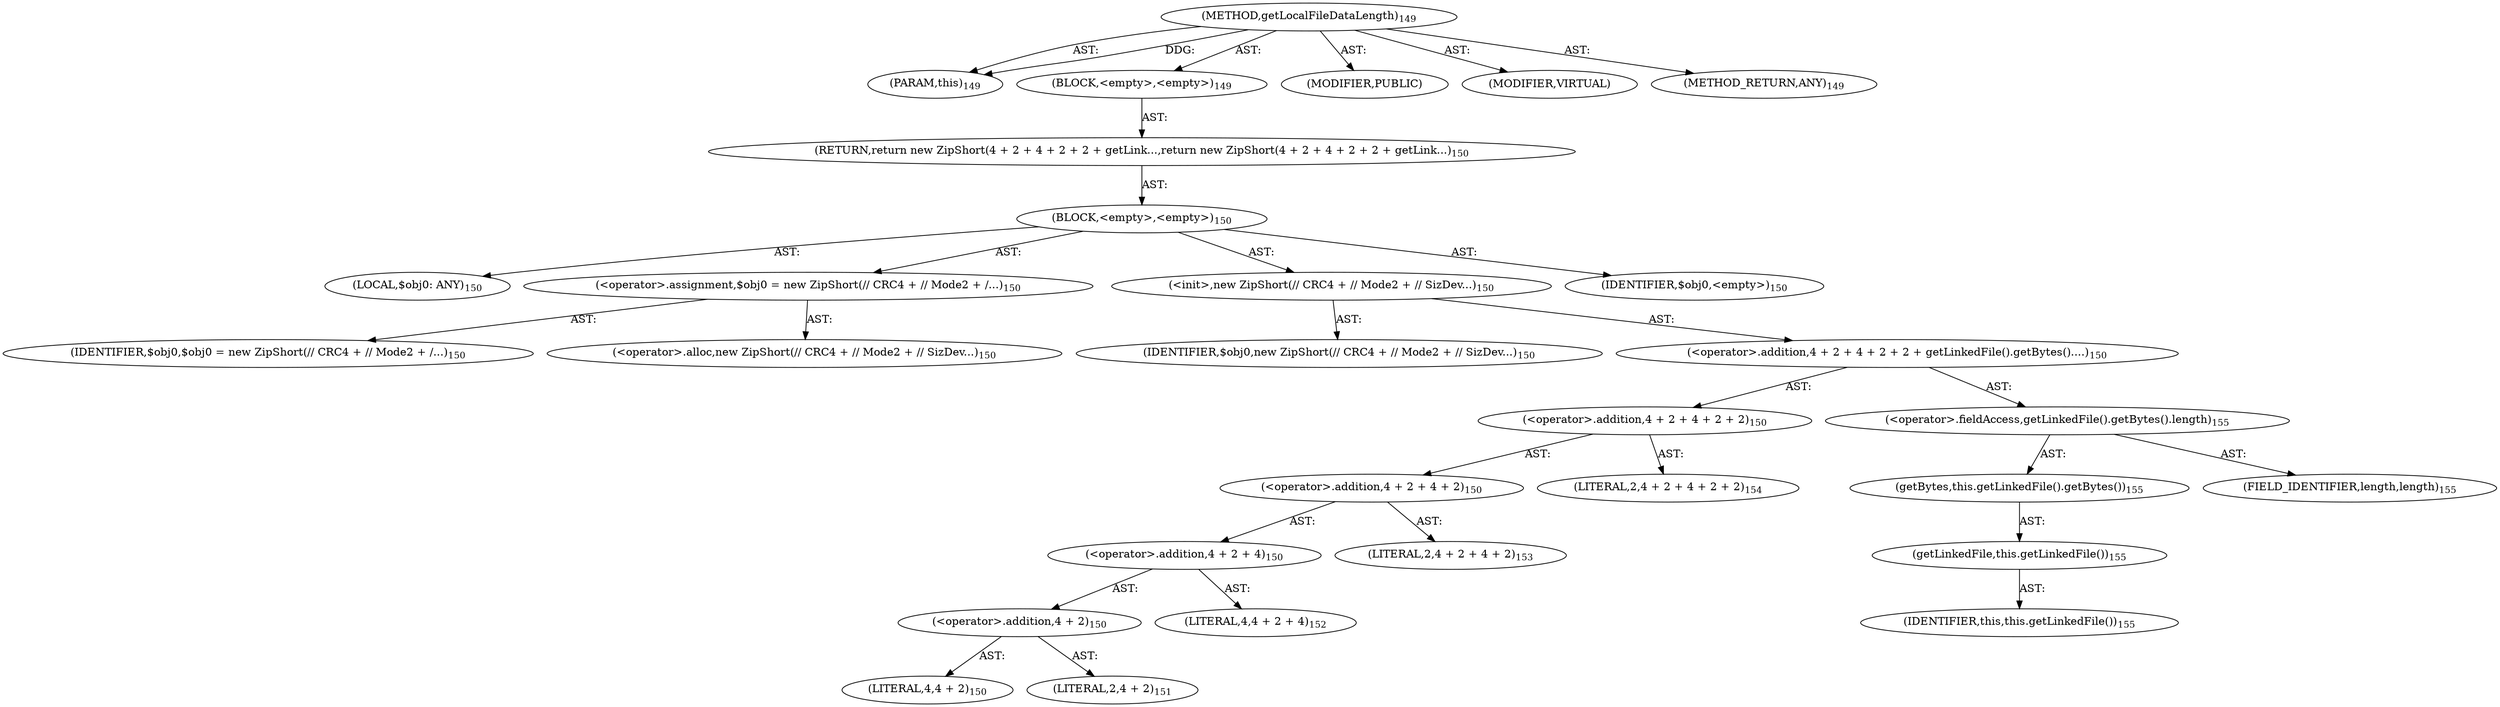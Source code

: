 digraph "getLocalFileDataLength" {  
"111669149698" [label = <(METHOD,getLocalFileDataLength)<SUB>149</SUB>> ]
"115964116992" [label = <(PARAM,this)<SUB>149</SUB>> ]
"25769803778" [label = <(BLOCK,&lt;empty&gt;,&lt;empty&gt;)<SUB>149</SUB>> ]
"146028888065" [label = <(RETURN,return new ZipShort(4 + 2 + 4 + 2 + 2 + getLink...,return new ZipShort(4 + 2 + 4 + 2 + 2 + getLink...)<SUB>150</SUB>> ]
"25769803779" [label = <(BLOCK,&lt;empty&gt;,&lt;empty&gt;)<SUB>150</SUB>> ]
"94489280512" [label = <(LOCAL,$obj0: ANY)<SUB>150</SUB>> ]
"30064771088" [label = <(&lt;operator&gt;.assignment,$obj0 = new ZipShort(// CRC
4 + // Mode
2 + /...)<SUB>150</SUB>> ]
"68719476764" [label = <(IDENTIFIER,$obj0,$obj0 = new ZipShort(// CRC
4 + // Mode
2 + /...)<SUB>150</SUB>> ]
"30064771089" [label = <(&lt;operator&gt;.alloc,new ZipShort(// CRC
4 + // Mode
2 + // SizDev...)<SUB>150</SUB>> ]
"30064771090" [label = <(&lt;init&gt;,new ZipShort(// CRC
4 + // Mode
2 + // SizDev...)<SUB>150</SUB>> ]
"68719476765" [label = <(IDENTIFIER,$obj0,new ZipShort(// CRC
4 + // Mode
2 + // SizDev...)<SUB>150</SUB>> ]
"30064771091" [label = <(&lt;operator&gt;.addition,4 + 2 + 4 + 2 + 2 + getLinkedFile().getBytes()....)<SUB>150</SUB>> ]
"30064771092" [label = <(&lt;operator&gt;.addition,4 + 2 + 4 + 2 + 2)<SUB>150</SUB>> ]
"30064771093" [label = <(&lt;operator&gt;.addition,4 + 2 + 4 + 2)<SUB>150</SUB>> ]
"30064771094" [label = <(&lt;operator&gt;.addition,4 + 2 + 4)<SUB>150</SUB>> ]
"30064771095" [label = <(&lt;operator&gt;.addition,4 + 2)<SUB>150</SUB>> ]
"90194313221" [label = <(LITERAL,4,4 + 2)<SUB>150</SUB>> ]
"90194313222" [label = <(LITERAL,2,4 + 2)<SUB>151</SUB>> ]
"90194313223" [label = <(LITERAL,4,4 + 2 + 4)<SUB>152</SUB>> ]
"90194313224" [label = <(LITERAL,2,4 + 2 + 4 + 2)<SUB>153</SUB>> ]
"90194313225" [label = <(LITERAL,2,4 + 2 + 4 + 2 + 2)<SUB>154</SUB>> ]
"30064771096" [label = <(&lt;operator&gt;.fieldAccess,getLinkedFile().getBytes().length)<SUB>155</SUB>> ]
"30064771097" [label = <(getBytes,this.getLinkedFile().getBytes())<SUB>155</SUB>> ]
"30064771098" [label = <(getLinkedFile,this.getLinkedFile())<SUB>155</SUB>> ]
"68719476736" [label = <(IDENTIFIER,this,this.getLinkedFile())<SUB>155</SUB>> ]
"55834574856" [label = <(FIELD_IDENTIFIER,length,length)<SUB>155</SUB>> ]
"68719476766" [label = <(IDENTIFIER,$obj0,&lt;empty&gt;)<SUB>150</SUB>> ]
"133143986188" [label = <(MODIFIER,PUBLIC)> ]
"133143986189" [label = <(MODIFIER,VIRTUAL)> ]
"128849018882" [label = <(METHOD_RETURN,ANY)<SUB>149</SUB>> ]
  "111669149698" -> "115964116992"  [ label = "AST: "] 
  "111669149698" -> "25769803778"  [ label = "AST: "] 
  "111669149698" -> "133143986188"  [ label = "AST: "] 
  "111669149698" -> "133143986189"  [ label = "AST: "] 
  "111669149698" -> "128849018882"  [ label = "AST: "] 
  "25769803778" -> "146028888065"  [ label = "AST: "] 
  "146028888065" -> "25769803779"  [ label = "AST: "] 
  "25769803779" -> "94489280512"  [ label = "AST: "] 
  "25769803779" -> "30064771088"  [ label = "AST: "] 
  "25769803779" -> "30064771090"  [ label = "AST: "] 
  "25769803779" -> "68719476766"  [ label = "AST: "] 
  "30064771088" -> "68719476764"  [ label = "AST: "] 
  "30064771088" -> "30064771089"  [ label = "AST: "] 
  "30064771090" -> "68719476765"  [ label = "AST: "] 
  "30064771090" -> "30064771091"  [ label = "AST: "] 
  "30064771091" -> "30064771092"  [ label = "AST: "] 
  "30064771091" -> "30064771096"  [ label = "AST: "] 
  "30064771092" -> "30064771093"  [ label = "AST: "] 
  "30064771092" -> "90194313225"  [ label = "AST: "] 
  "30064771093" -> "30064771094"  [ label = "AST: "] 
  "30064771093" -> "90194313224"  [ label = "AST: "] 
  "30064771094" -> "30064771095"  [ label = "AST: "] 
  "30064771094" -> "90194313223"  [ label = "AST: "] 
  "30064771095" -> "90194313221"  [ label = "AST: "] 
  "30064771095" -> "90194313222"  [ label = "AST: "] 
  "30064771096" -> "30064771097"  [ label = "AST: "] 
  "30064771096" -> "55834574856"  [ label = "AST: "] 
  "30064771097" -> "30064771098"  [ label = "AST: "] 
  "30064771098" -> "68719476736"  [ label = "AST: "] 
  "111669149698" -> "115964116992"  [ label = "DDG: "] 
}
